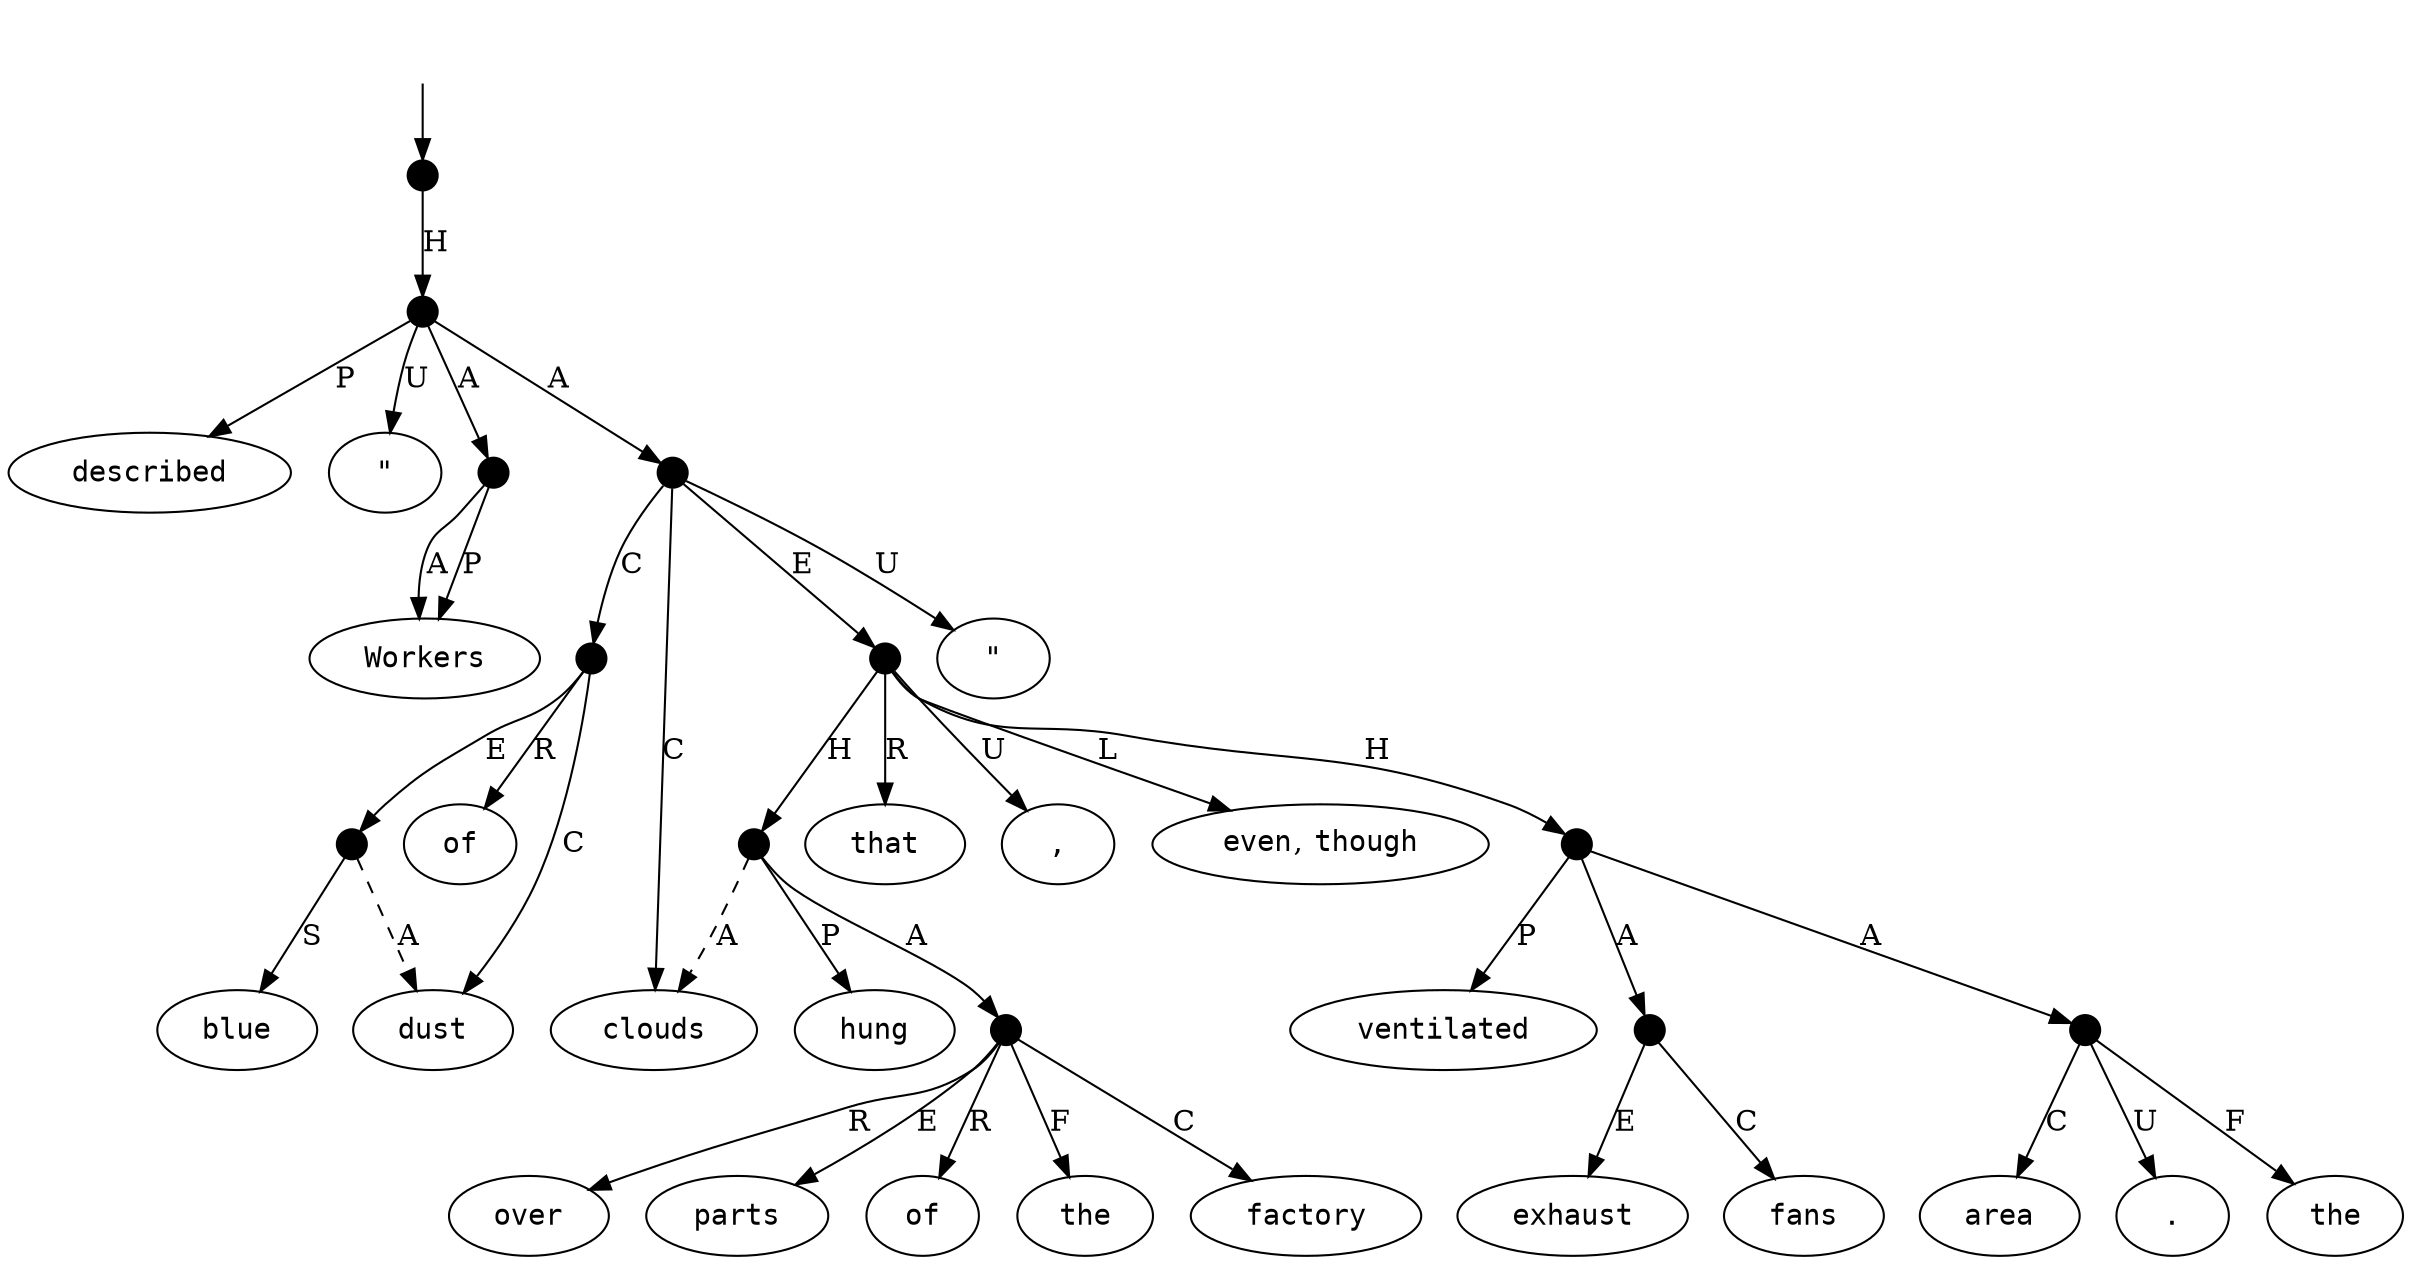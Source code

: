digraph "20003027" {
  top [ style=invis ];
  top -> 24;
  0 [ label=<<table align="center" border="0" cellspacing="0"><tr><td colspan="2"><font face="Courier">Workers</font></td></tr></table>> ];
  1 [ label=<<table align="center" border="0" cellspacing="0"><tr><td colspan="2"><font face="Courier">described</font></td></tr></table>> ];
  2 [ label=<<table align="center" border="0" cellspacing="0"><tr><td colspan="2"><font face="Courier">&quot;</font></td></tr></table>> ];
  3 [ label=<<table align="center" border="0" cellspacing="0"><tr><td colspan="2"><font face="Courier">clouds</font></td></tr></table>> ];
  4 [ label=<<table align="center" border="0" cellspacing="0"><tr><td colspan="2"><font face="Courier">of</font></td></tr></table>> ];
  5 [ label=<<table align="center" border="0" cellspacing="0"><tr><td colspan="2"><font face="Courier">blue</font></td></tr></table>> ];
  6 [ label=<<table align="center" border="0" cellspacing="0"><tr><td colspan="2"><font face="Courier">dust</font></td></tr></table>> ];
  7 [ label=<<table align="center" border="0" cellspacing="0"><tr><td colspan="2"><font face="Courier">&quot;</font></td></tr></table>> ];
  8 [ label=<<table align="center" border="0" cellspacing="0"><tr><td colspan="2"><font face="Courier">that</font></td></tr></table>> ];
  9 [ label=<<table align="center" border="0" cellspacing="0"><tr><td colspan="2"><font face="Courier">hung</font></td></tr></table>> ];
  10 [ label=<<table align="center" border="0" cellspacing="0"><tr><td colspan="2"><font face="Courier">over</font></td></tr></table>> ];
  11 [ label=<<table align="center" border="0" cellspacing="0"><tr><td colspan="2"><font face="Courier">parts</font></td></tr></table>> ];
  12 [ label=<<table align="center" border="0" cellspacing="0"><tr><td colspan="2"><font face="Courier">of</font></td></tr></table>> ];
  13 [ label=<<table align="center" border="0" cellspacing="0"><tr><td colspan="2"><font face="Courier">the</font></td></tr></table>> ];
  14 [ label=<<table align="center" border="0" cellspacing="0"><tr><td colspan="2"><font face="Courier">factory</font></td></tr></table>> ];
  15 [ label=<<table align="center" border="0" cellspacing="0"><tr><td colspan="2"><font face="Courier">,</font></td></tr></table>> ];
  16 [ label=<<table align="center" border="0" cellspacing="0"><tr><td colspan="2"><font face="Courier">even</font>,&nbsp;<font face="Courier">though</font></td></tr></table>> ];
  17 [ label=<<table align="center" border="0" cellspacing="0"><tr><td colspan="2"><font face="Courier">exhaust</font></td></tr></table>> ];
  18 [ label=<<table align="center" border="0" cellspacing="0"><tr><td colspan="2"><font face="Courier">fans</font></td></tr></table>> ];
  19 [ label=<<table align="center" border="0" cellspacing="0"><tr><td colspan="2"><font face="Courier">ventilated</font></td></tr></table>> ];
  20 [ label=<<table align="center" border="0" cellspacing="0"><tr><td colspan="2"><font face="Courier">the</font></td></tr></table>> ];
  21 [ label=<<table align="center" border="0" cellspacing="0"><tr><td colspan="2"><font face="Courier">area</font></td></tr></table>> ];
  22 [ label=<<table align="center" border="0" cellspacing="0"><tr><td colspan="2"><font face="Courier">.</font></td></tr></table>> ];
  23 [ shape=point, width=0.2 ];
  24 [ shape=point, width=0.2 ];
  25 [ shape=point, width=0.2 ];
  26 [ shape=point, width=0.2 ];
  27 [ shape=point, width=0.2 ];
  28 [ shape=point, width=0.2 ];
  29 [ shape=point, width=0.2 ];
  30 [ shape=point, width=0.2 ];
  31 [ shape=point, width=0.2 ];
  32 [ shape=point, width=0.2 ];
  33 [ shape=point, width=0.2 ];
  34 [ shape=point, width=0.2 ];
  31 -> 12 [ label="R" ];
  32 -> 17 [ label="E" ];
  29 -> 8 [ label="R" ];
  31 -> 13 [ label="F" ];
  28 -> 6 [ label="A", style=dashed ];
  25 -> 26 [ label="A" ];
  29 -> 16 [ label="L" ];
  25 -> 2 [ label="U" ];
  34 -> 21 [ label="C" ];
  29 -> 33 [ label="H" ];
  29 -> 30 [ label="H" ];
  30 -> 3 [ label="A", style=dashed ];
  33 -> 34 [ label="A" ];
  34 -> 22 [ label="U" ];
  31 -> 14 [ label="C" ];
  34 -> 20 [ label="F" ];
  24 -> 25 [ label="H" ];
  32 -> 18 [ label="C" ];
  27 -> 6 [ label="C" ];
  31 -> 11 [ label="E" ];
  25 -> 1 [ label="P" ];
  26 -> 7 [ label="U" ];
  30 -> 31 [ label="A" ];
  27 -> 28 [ label="E" ];
  23 -> 0 [ label="A" ];
  33 -> 32 [ label="A" ];
  23 -> 0 [ label="P" ];
  30 -> 9 [ label="P" ];
  26 -> 29 [ label="E" ];
  33 -> 19 [ label="P" ];
  31 -> 10 [ label="R" ];
  25 -> 23 [ label="A" ];
  26 -> 3 [ label="C" ];
  27 -> 4 [ label="R" ];
  29 -> 15 [ label="U" ];
  26 -> 27 [ label="C" ];
  28 -> 5 [ label="S" ];
}

